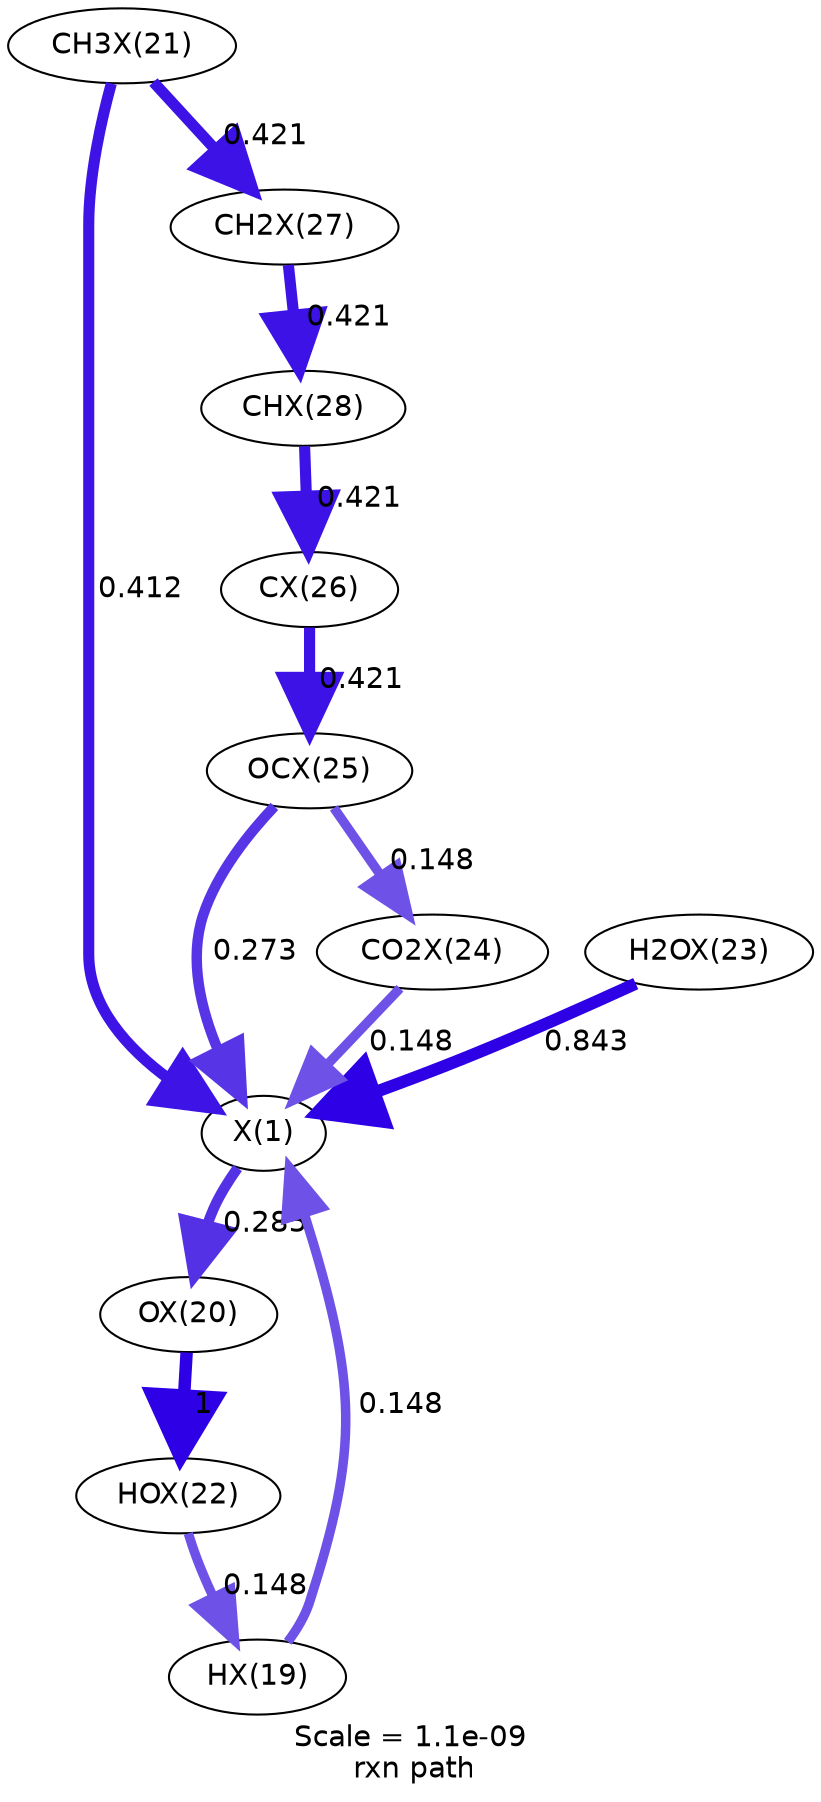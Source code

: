 digraph reaction_paths {
center=1;
s20 -> s22[fontname="Helvetica", style="setlinewidth(5.05)", arrowsize=2.53, color="0.7, 0.785, 0.9"
, label=" 0.285"];
s21 -> s20[fontname="Helvetica", style="setlinewidth(4.56)", arrowsize=2.28, color="0.7, 0.648, 0.9"
, label=" 0.148"];
s23 -> s20[fontname="Helvetica", style="setlinewidth(5.33)", arrowsize=2.67, color="0.7, 0.912, 0.9"
, label=" 0.412"];
s25 -> s20[fontname="Helvetica", style="setlinewidth(5.87)", arrowsize=2.94, color="0.7, 1.34, 0.9"
, label=" 0.843"];
s26 -> s20[fontname="Helvetica", style="setlinewidth(4.56)", arrowsize=2.28, color="0.7, 0.648, 0.9"
, label=" 0.148"];
s27 -> s20[fontname="Helvetica", style="setlinewidth(5.02)", arrowsize=2.51, color="0.7, 0.773, 0.9"
, label=" 0.273"];
s22 -> s24[fontname="Helvetica", style="setlinewidth(6)", arrowsize=3, color="0.7, 1.5, 0.9"
, label=" 1"];
s24 -> s21[fontname="Helvetica", style="setlinewidth(4.56)", arrowsize=2.28, color="0.7, 0.648, 0.9"
, label=" 0.148"];
s23 -> s29[fontname="Helvetica", style="setlinewidth(5.35)", arrowsize=2.67, color="0.7, 0.921, 0.9"
, label=" 0.421"];
s27 -> s26[fontname="Helvetica", style="setlinewidth(4.56)", arrowsize=2.28, color="0.7, 0.648, 0.9"
, label=" 0.148"];
s28 -> s27[fontname="Helvetica", style="setlinewidth(5.35)", arrowsize=2.67, color="0.7, 0.921, 0.9"
, label=" 0.421"];
s30 -> s28[fontname="Helvetica", style="setlinewidth(5.35)", arrowsize=2.67, color="0.7, 0.921, 0.9"
, label=" 0.421"];
s29 -> s30[fontname="Helvetica", style="setlinewidth(5.35)", arrowsize=2.67, color="0.7, 0.921, 0.9"
, label=" 0.421"];
s20 [ fontname="Helvetica", label="X(1)"];
s21 [ fontname="Helvetica", label="HX(19)"];
s22 [ fontname="Helvetica", label="OX(20)"];
s23 [ fontname="Helvetica", label="CH3X(21)"];
s24 [ fontname="Helvetica", label="HOX(22)"];
s25 [ fontname="Helvetica", label="H2OX(23)"];
s26 [ fontname="Helvetica", label="CO2X(24)"];
s27 [ fontname="Helvetica", label="OCX(25)"];
s28 [ fontname="Helvetica", label="CX(26)"];
s29 [ fontname="Helvetica", label="CH2X(27)"];
s30 [ fontname="Helvetica", label="CHX(28)"];
 label = "Scale = 1.1e-09\l rxn path";
 fontname = "Helvetica";
}
